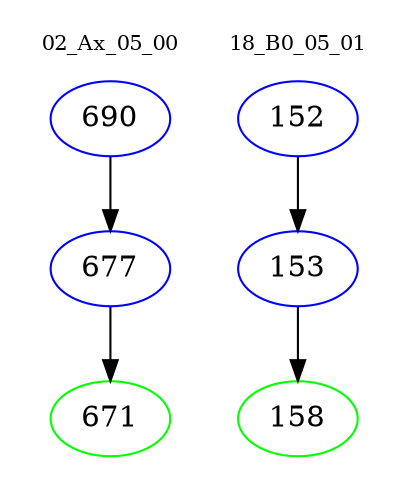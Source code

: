 digraph{
subgraph cluster_0 {
color = white
label = "02_Ax_05_00";
fontsize=10;
T0_690 [label="690", color="blue"]
T0_690 -> T0_677 [color="black"]
T0_677 [label="677", color="blue"]
T0_677 -> T0_671 [color="black"]
T0_671 [label="671", color="green"]
}
subgraph cluster_1 {
color = white
label = "18_B0_05_01";
fontsize=10;
T1_152 [label="152", color="blue"]
T1_152 -> T1_153 [color="black"]
T1_153 [label="153", color="blue"]
T1_153 -> T1_158 [color="black"]
T1_158 [label="158", color="green"]
}
}
